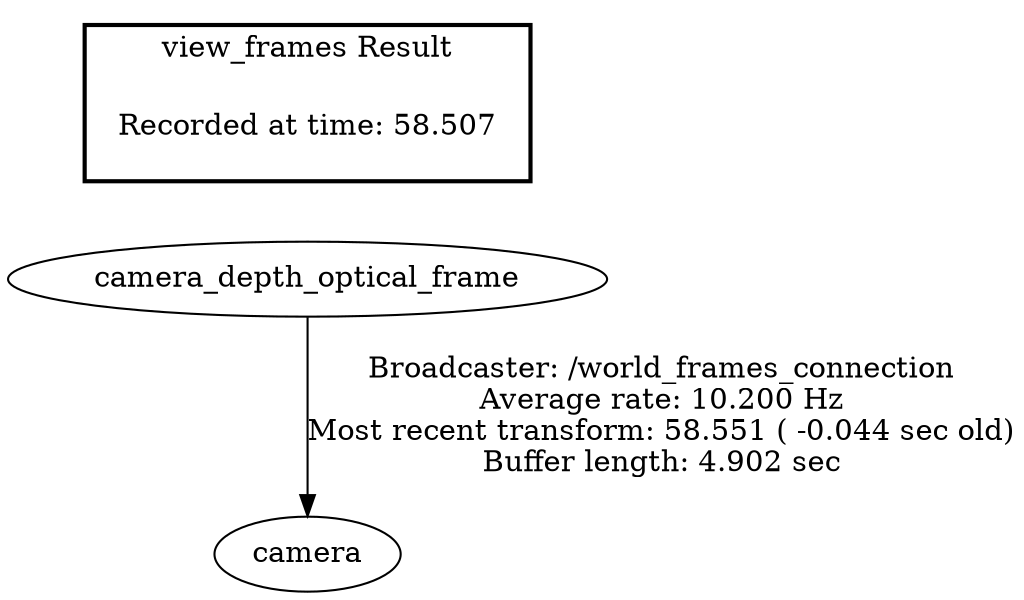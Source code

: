 digraph G {
"camera_depth_optical_frame" -> "camera"[label="Broadcaster: /world_frames_connection\nAverage rate: 10.200 Hz\nMost recent transform: 58.551 ( -0.044 sec old)\nBuffer length: 4.902 sec\n"];
edge [style=invis];
 subgraph cluster_legend { style=bold; color=black; label ="view_frames Result";
"Recorded at time: 58.507"[ shape=plaintext ] ;
 }->"camera_depth_optical_frame";
}